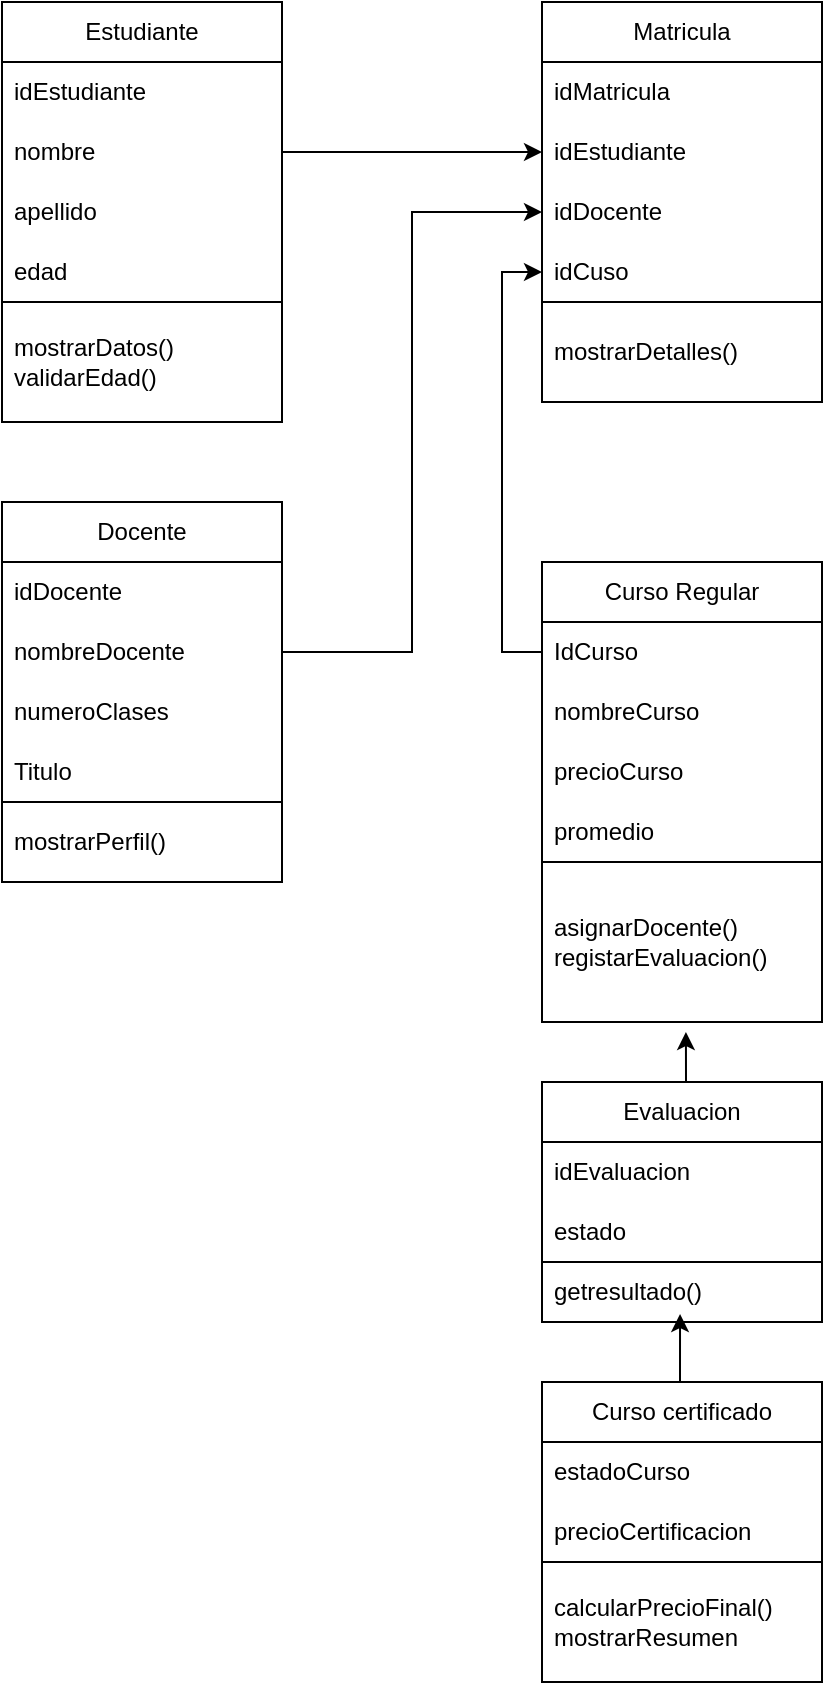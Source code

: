 <mxfile version="26.2.15">
  <diagram name="Página-1" id="GnZSxLWYOjjPGvWO7Zgq">
    <mxGraphModel dx="1884" dy="875" grid="1" gridSize="10" guides="1" tooltips="1" connect="1" arrows="1" fold="1" page="1" pageScale="1" pageWidth="827" pageHeight="1169" math="0" shadow="0">
      <root>
        <mxCell id="0" />
        <mxCell id="1" parent="0" />
        <mxCell id="D9tLcyBjqH1921OjazXd-1" value="Estudiante" style="swimlane;fontStyle=0;childLayout=stackLayout;horizontal=1;startSize=30;horizontalStack=0;resizeParent=1;resizeParentMax=0;resizeLast=0;collapsible=1;marginBottom=0;whiteSpace=wrap;html=1;" vertex="1" parent="1">
          <mxGeometry x="220" y="60" width="140" height="210" as="geometry" />
        </mxCell>
        <mxCell id="D9tLcyBjqH1921OjazXd-2" value="idEstudiante" style="text;strokeColor=none;fillColor=none;align=left;verticalAlign=middle;spacingLeft=4;spacingRight=4;overflow=hidden;points=[[0,0.5],[1,0.5]];portConstraint=eastwest;rotatable=0;whiteSpace=wrap;html=1;" vertex="1" parent="D9tLcyBjqH1921OjazXd-1">
          <mxGeometry y="30" width="140" height="30" as="geometry" />
        </mxCell>
        <mxCell id="D9tLcyBjqH1921OjazXd-3" value="nombre" style="text;strokeColor=none;fillColor=none;align=left;verticalAlign=middle;spacingLeft=4;spacingRight=4;overflow=hidden;points=[[0,0.5],[1,0.5]];portConstraint=eastwest;rotatable=0;whiteSpace=wrap;html=1;" vertex="1" parent="D9tLcyBjqH1921OjazXd-1">
          <mxGeometry y="60" width="140" height="30" as="geometry" />
        </mxCell>
        <mxCell id="D9tLcyBjqH1921OjazXd-4" value="apellido" style="text;strokeColor=none;fillColor=none;align=left;verticalAlign=middle;spacingLeft=4;spacingRight=4;overflow=hidden;points=[[0,0.5],[1,0.5]];portConstraint=eastwest;rotatable=0;whiteSpace=wrap;html=1;" vertex="1" parent="D9tLcyBjqH1921OjazXd-1">
          <mxGeometry y="90" width="140" height="30" as="geometry" />
        </mxCell>
        <mxCell id="D9tLcyBjqH1921OjazXd-27" value="edad" style="text;strokeColor=none;fillColor=none;align=left;verticalAlign=middle;spacingLeft=4;spacingRight=4;overflow=hidden;points=[[0,0.5],[1,0.5]];portConstraint=eastwest;rotatable=0;whiteSpace=wrap;html=1;" vertex="1" parent="D9tLcyBjqH1921OjazXd-1">
          <mxGeometry y="120" width="140" height="30" as="geometry" />
        </mxCell>
        <mxCell id="D9tLcyBjqH1921OjazXd-31" value="mostrarDatos()&lt;div&gt;validarEdad()&lt;/div&gt;" style="text;strokeColor=default;fillColor=none;align=left;verticalAlign=middle;spacingLeft=4;spacingRight=4;overflow=hidden;points=[[0,0.5],[1,0.5]];portConstraint=eastwest;rotatable=0;whiteSpace=wrap;html=1;" vertex="1" parent="D9tLcyBjqH1921OjazXd-1">
          <mxGeometry y="150" width="140" height="60" as="geometry" />
        </mxCell>
        <mxCell id="D9tLcyBjqH1921OjazXd-5" value="Docente" style="swimlane;fontStyle=0;childLayout=stackLayout;horizontal=1;startSize=30;horizontalStack=0;resizeParent=1;resizeParentMax=0;resizeLast=0;collapsible=1;marginBottom=0;whiteSpace=wrap;html=1;" vertex="1" parent="1">
          <mxGeometry x="220" y="310" width="140" height="190" as="geometry" />
        </mxCell>
        <mxCell id="D9tLcyBjqH1921OjazXd-52" value="idDocente" style="text;strokeColor=none;fillColor=none;align=left;verticalAlign=middle;spacingLeft=4;spacingRight=4;overflow=hidden;points=[[0,0.5],[1,0.5]];portConstraint=eastwest;rotatable=0;whiteSpace=wrap;html=1;" vertex="1" parent="D9tLcyBjqH1921OjazXd-5">
          <mxGeometry y="30" width="140" height="30" as="geometry" />
        </mxCell>
        <mxCell id="D9tLcyBjqH1921OjazXd-6" value="nombreDocente" style="text;strokeColor=none;fillColor=none;align=left;verticalAlign=middle;spacingLeft=4;spacingRight=4;overflow=hidden;points=[[0,0.5],[1,0.5]];portConstraint=eastwest;rotatable=0;whiteSpace=wrap;html=1;" vertex="1" parent="D9tLcyBjqH1921OjazXd-5">
          <mxGeometry y="60" width="140" height="30" as="geometry" />
        </mxCell>
        <mxCell id="D9tLcyBjqH1921OjazXd-7" value="numeroClases" style="text;strokeColor=none;fillColor=none;align=left;verticalAlign=middle;spacingLeft=4;spacingRight=4;overflow=hidden;points=[[0,0.5],[1,0.5]];portConstraint=eastwest;rotatable=0;whiteSpace=wrap;html=1;" vertex="1" parent="D9tLcyBjqH1921OjazXd-5">
          <mxGeometry y="90" width="140" height="30" as="geometry" />
        </mxCell>
        <mxCell id="D9tLcyBjqH1921OjazXd-8" value="Titulo" style="text;strokeColor=none;fillColor=none;align=left;verticalAlign=middle;spacingLeft=4;spacingRight=4;overflow=hidden;points=[[0,0.5],[1,0.5]];portConstraint=eastwest;rotatable=0;whiteSpace=wrap;html=1;" vertex="1" parent="D9tLcyBjqH1921OjazXd-5">
          <mxGeometry y="120" width="140" height="30" as="geometry" />
        </mxCell>
        <mxCell id="D9tLcyBjqH1921OjazXd-28" value="mostrarPerfil()" style="text;strokeColor=default;fillColor=none;align=left;verticalAlign=middle;spacingLeft=4;spacingRight=4;overflow=hidden;points=[[0,0.5],[1,0.5]];portConstraint=eastwest;rotatable=0;whiteSpace=wrap;html=1;" vertex="1" parent="D9tLcyBjqH1921OjazXd-5">
          <mxGeometry y="150" width="140" height="40" as="geometry" />
        </mxCell>
        <mxCell id="D9tLcyBjqH1921OjazXd-9" value="Curso Regular" style="swimlane;fontStyle=0;childLayout=stackLayout;horizontal=1;startSize=30;horizontalStack=0;resizeParent=1;resizeParentMax=0;resizeLast=0;collapsible=1;marginBottom=0;whiteSpace=wrap;html=1;" vertex="1" parent="1">
          <mxGeometry x="490" y="340" width="140" height="230" as="geometry" />
        </mxCell>
        <mxCell id="D9tLcyBjqH1921OjazXd-10" value="IdCurso" style="text;strokeColor=none;fillColor=none;align=left;verticalAlign=middle;spacingLeft=4;spacingRight=4;overflow=hidden;points=[[0,0.5],[1,0.5]];portConstraint=eastwest;rotatable=0;whiteSpace=wrap;html=1;" vertex="1" parent="D9tLcyBjqH1921OjazXd-9">
          <mxGeometry y="30" width="140" height="30" as="geometry" />
        </mxCell>
        <mxCell id="D9tLcyBjqH1921OjazXd-57" value="nombreCurso" style="text;strokeColor=none;fillColor=none;align=left;verticalAlign=middle;spacingLeft=4;spacingRight=4;overflow=hidden;points=[[0,0.5],[1,0.5]];portConstraint=eastwest;rotatable=0;whiteSpace=wrap;html=1;" vertex="1" parent="D9tLcyBjqH1921OjazXd-9">
          <mxGeometry y="60" width="140" height="30" as="geometry" />
        </mxCell>
        <mxCell id="D9tLcyBjqH1921OjazXd-37" value="precioCurso" style="text;strokeColor=none;fillColor=none;align=left;verticalAlign=middle;spacingLeft=4;spacingRight=4;overflow=hidden;points=[[0,0.5],[1,0.5]];portConstraint=eastwest;rotatable=0;whiteSpace=wrap;html=1;" vertex="1" parent="D9tLcyBjqH1921OjazXd-9">
          <mxGeometry y="90" width="140" height="30" as="geometry" />
        </mxCell>
        <mxCell id="D9tLcyBjqH1921OjazXd-22" value="promedio" style="text;strokeColor=none;fillColor=none;align=left;verticalAlign=middle;spacingLeft=4;spacingRight=4;overflow=hidden;points=[[0,0.5],[1,0.5]];portConstraint=eastwest;rotatable=0;whiteSpace=wrap;html=1;" vertex="1" parent="D9tLcyBjqH1921OjazXd-9">
          <mxGeometry y="120" width="140" height="30" as="geometry" />
        </mxCell>
        <mxCell id="D9tLcyBjqH1921OjazXd-60" value="&lt;span style=&quot;background-color: transparent; color: light-dark(rgb(0, 0, 0), rgb(255, 255, 255));&quot;&gt;asignarDocente()&lt;/span&gt;&lt;div&gt;&lt;div&gt;registarEvaluacion()&lt;/div&gt;&lt;/div&gt;" style="text;strokeColor=default;fillColor=none;align=left;verticalAlign=middle;spacingLeft=4;spacingRight=4;overflow=hidden;points=[[0,0.5],[1,0.5]];portConstraint=eastwest;rotatable=0;whiteSpace=wrap;html=1;" vertex="1" parent="D9tLcyBjqH1921OjazXd-9">
          <mxGeometry y="150" width="140" height="80" as="geometry" />
        </mxCell>
        <mxCell id="D9tLcyBjqH1921OjazXd-13" value="Curso certificado" style="swimlane;fontStyle=0;childLayout=stackLayout;horizontal=1;startSize=30;horizontalStack=0;resizeParent=1;resizeParentMax=0;resizeLast=0;collapsible=1;marginBottom=0;whiteSpace=wrap;html=1;" vertex="1" parent="1">
          <mxGeometry x="490" y="750" width="140" height="150" as="geometry" />
        </mxCell>
        <mxCell id="D9tLcyBjqH1921OjazXd-34" value="estadoCurso" style="text;strokeColor=none;fillColor=none;align=left;verticalAlign=middle;spacingLeft=4;spacingRight=4;overflow=hidden;points=[[0,0.5],[1,0.5]];portConstraint=eastwest;rotatable=0;whiteSpace=wrap;html=1;" vertex="1" parent="D9tLcyBjqH1921OjazXd-13">
          <mxGeometry y="30" width="140" height="30" as="geometry" />
        </mxCell>
        <mxCell id="D9tLcyBjqH1921OjazXd-16" value="precioCertificacion" style="text;strokeColor=none;fillColor=none;align=left;verticalAlign=middle;spacingLeft=4;spacingRight=4;overflow=hidden;points=[[0,0.5],[1,0.5]];portConstraint=eastwest;rotatable=0;whiteSpace=wrap;html=1;" vertex="1" parent="D9tLcyBjqH1921OjazXd-13">
          <mxGeometry y="60" width="140" height="30" as="geometry" />
        </mxCell>
        <mxCell id="D9tLcyBjqH1921OjazXd-30" value="calcularPrecioFinal()&lt;div&gt;mostrarResumen&lt;/div&gt;" style="text;strokeColor=default;fillColor=none;align=left;verticalAlign=middle;spacingLeft=4;spacingRight=4;overflow=hidden;points=[[0,0.5],[1,0.5]];portConstraint=eastwest;rotatable=0;whiteSpace=wrap;html=1;" vertex="1" parent="D9tLcyBjqH1921OjazXd-13">
          <mxGeometry y="90" width="140" height="60" as="geometry" />
        </mxCell>
        <mxCell id="D9tLcyBjqH1921OjazXd-44" value="Matricula" style="swimlane;fontStyle=0;childLayout=stackLayout;horizontal=1;startSize=30;horizontalStack=0;resizeParent=1;resizeParentMax=0;resizeLast=0;collapsible=1;marginBottom=0;whiteSpace=wrap;html=1;" vertex="1" parent="1">
          <mxGeometry x="490" y="60" width="140" height="200" as="geometry" />
        </mxCell>
        <mxCell id="D9tLcyBjqH1921OjazXd-46" value="idMatricula" style="text;strokeColor=none;fillColor=none;align=left;verticalAlign=middle;spacingLeft=4;spacingRight=4;overflow=hidden;points=[[0,0.5],[1,0.5]];portConstraint=eastwest;rotatable=0;whiteSpace=wrap;html=1;" vertex="1" parent="D9tLcyBjqH1921OjazXd-44">
          <mxGeometry y="30" width="140" height="30" as="geometry" />
        </mxCell>
        <mxCell id="D9tLcyBjqH1921OjazXd-45" value="idEstudiante" style="text;strokeColor=none;fillColor=none;align=left;verticalAlign=middle;spacingLeft=4;spacingRight=4;overflow=hidden;points=[[0,0.5],[1,0.5]];portConstraint=eastwest;rotatable=0;whiteSpace=wrap;html=1;" vertex="1" parent="D9tLcyBjqH1921OjazXd-44">
          <mxGeometry y="60" width="140" height="30" as="geometry" />
        </mxCell>
        <mxCell id="D9tLcyBjqH1921OjazXd-48" value="idDocente" style="text;strokeColor=none;fillColor=none;align=left;verticalAlign=middle;spacingLeft=4;spacingRight=4;overflow=hidden;points=[[0,0.5],[1,0.5]];portConstraint=eastwest;rotatable=0;whiteSpace=wrap;html=1;" vertex="1" parent="D9tLcyBjqH1921OjazXd-44">
          <mxGeometry y="90" width="140" height="30" as="geometry" />
        </mxCell>
        <mxCell id="D9tLcyBjqH1921OjazXd-49" value="idCuso" style="text;strokeColor=none;fillColor=none;align=left;verticalAlign=middle;spacingLeft=4;spacingRight=4;overflow=hidden;points=[[0,0.5],[1,0.5]];portConstraint=eastwest;rotatable=0;whiteSpace=wrap;html=1;" vertex="1" parent="D9tLcyBjqH1921OjazXd-44">
          <mxGeometry y="120" width="140" height="30" as="geometry" />
        </mxCell>
        <mxCell id="D9tLcyBjqH1921OjazXd-59" value="&lt;div&gt;mostrarDetalles()&lt;/div&gt;" style="text;strokeColor=default;fillColor=none;align=left;verticalAlign=middle;spacingLeft=4;spacingRight=4;overflow=hidden;points=[[0,0.5],[1,0.5]];portConstraint=eastwest;rotatable=0;whiteSpace=wrap;html=1;" vertex="1" parent="D9tLcyBjqH1921OjazXd-44">
          <mxGeometry y="150" width="140" height="50" as="geometry" />
        </mxCell>
        <mxCell id="D9tLcyBjqH1921OjazXd-50" style="edgeStyle=orthogonalEdgeStyle;rounded=0;orthogonalLoop=1;jettySize=auto;html=1;exitX=1;exitY=0.5;exitDx=0;exitDy=0;entryX=0;entryY=0.5;entryDx=0;entryDy=0;" edge="1" parent="1" source="D9tLcyBjqH1921OjazXd-6" target="D9tLcyBjqH1921OjazXd-48">
          <mxGeometry relative="1" as="geometry" />
        </mxCell>
        <mxCell id="D9tLcyBjqH1921OjazXd-51" style="edgeStyle=orthogonalEdgeStyle;rounded=0;orthogonalLoop=1;jettySize=auto;html=1;exitX=1;exitY=0.5;exitDx=0;exitDy=0;" edge="1" parent="1" source="D9tLcyBjqH1921OjazXd-3" target="D9tLcyBjqH1921OjazXd-45">
          <mxGeometry relative="1" as="geometry" />
        </mxCell>
        <mxCell id="D9tLcyBjqH1921OjazXd-58" style="edgeStyle=orthogonalEdgeStyle;rounded=0;orthogonalLoop=1;jettySize=auto;html=1;exitX=0;exitY=0.5;exitDx=0;exitDy=0;entryX=0;entryY=0.5;entryDx=0;entryDy=0;" edge="1" parent="1" source="D9tLcyBjqH1921OjazXd-10" target="D9tLcyBjqH1921OjazXd-49">
          <mxGeometry relative="1" as="geometry" />
        </mxCell>
        <mxCell id="D9tLcyBjqH1921OjazXd-64" value="Evaluacion" style="swimlane;fontStyle=0;childLayout=stackLayout;horizontal=1;startSize=30;horizontalStack=0;resizeParent=1;resizeParentMax=0;resizeLast=0;collapsible=1;marginBottom=0;whiteSpace=wrap;html=1;" vertex="1" parent="1">
          <mxGeometry x="490" y="600" width="140" height="120" as="geometry" />
        </mxCell>
        <mxCell id="D9tLcyBjqH1921OjazXd-67" value="idEvaluacion" style="text;strokeColor=none;fillColor=none;align=left;verticalAlign=middle;spacingLeft=4;spacingRight=4;overflow=hidden;points=[[0,0.5],[1,0.5]];portConstraint=eastwest;rotatable=0;whiteSpace=wrap;html=1;" vertex="1" parent="D9tLcyBjqH1921OjazXd-64">
          <mxGeometry y="30" width="140" height="30" as="geometry" />
        </mxCell>
        <mxCell id="D9tLcyBjqH1921OjazXd-65" value="estado" style="text;strokeColor=none;fillColor=none;align=left;verticalAlign=middle;spacingLeft=4;spacingRight=4;overflow=hidden;points=[[0,0.5],[1,0.5]];portConstraint=eastwest;rotatable=0;whiteSpace=wrap;html=1;" vertex="1" parent="D9tLcyBjqH1921OjazXd-64">
          <mxGeometry y="60" width="140" height="30" as="geometry" />
        </mxCell>
        <mxCell id="D9tLcyBjqH1921OjazXd-66" value="getresultado()" style="text;strokeColor=default;fillColor=none;align=left;verticalAlign=middle;spacingLeft=4;spacingRight=4;overflow=hidden;points=[[0,0.5],[1,0.5]];portConstraint=eastwest;rotatable=0;whiteSpace=wrap;html=1;" vertex="1" parent="D9tLcyBjqH1921OjazXd-64">
          <mxGeometry y="90" width="140" height="30" as="geometry" />
        </mxCell>
        <mxCell id="D9tLcyBjqH1921OjazXd-69" style="edgeStyle=orthogonalEdgeStyle;rounded=0;orthogonalLoop=1;jettySize=auto;html=1;exitX=0.5;exitY=0;exitDx=0;exitDy=0;entryX=0.514;entryY=1.063;entryDx=0;entryDy=0;entryPerimeter=0;" edge="1" parent="1" source="D9tLcyBjqH1921OjazXd-64" target="D9tLcyBjqH1921OjazXd-60">
          <mxGeometry relative="1" as="geometry" />
        </mxCell>
        <mxCell id="D9tLcyBjqH1921OjazXd-70" style="edgeStyle=orthogonalEdgeStyle;rounded=0;orthogonalLoop=1;jettySize=auto;html=1;exitX=0.5;exitY=0;exitDx=0;exitDy=0;entryX=0.493;entryY=0.867;entryDx=0;entryDy=0;entryPerimeter=0;" edge="1" parent="1" source="D9tLcyBjqH1921OjazXd-13" target="D9tLcyBjqH1921OjazXd-66">
          <mxGeometry relative="1" as="geometry" />
        </mxCell>
      </root>
    </mxGraphModel>
  </diagram>
</mxfile>
